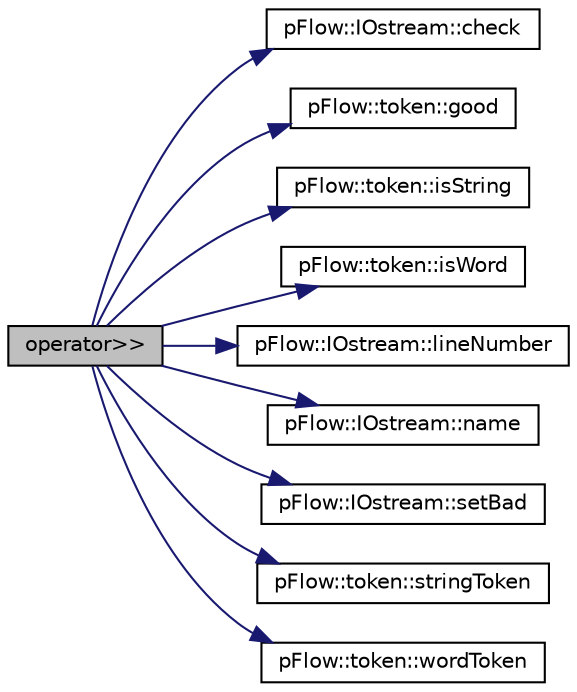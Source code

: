 digraph "operator&gt;&gt;"
{
 // LATEX_PDF_SIZE
  edge [fontname="Helvetica",fontsize="10",labelfontname="Helvetica",labelfontsize="10"];
  node [fontname="Helvetica",fontsize="10",shape=record];
  rankdir="LR";
  Node1 [label="operator\>\>",height=0.2,width=0.4,color="black", fillcolor="grey75", style="filled", fontcolor="black",tooltip=" "];
  Node1 -> Node2 [color="midnightblue",fontsize="10",style="solid",fontname="Helvetica"];
  Node2 [label="pFlow::IOstream::check",height=0.2,width=0.4,color="black", fillcolor="white", style="filled",URL="$classpFlow_1_1IOstream.html#a367eb3425fc4e8270e2aa961df8ac8a5",tooltip="Check IOstream status for given operation."];
  Node1 -> Node3 [color="midnightblue",fontsize="10",style="solid",fontname="Helvetica"];
  Node3 [label="pFlow::token::good",height=0.2,width=0.4,color="black", fillcolor="white", style="filled",URL="$classpFlow_1_1token.html#abdcc7f96f487faadc7769afcf58fe992",tooltip="True if token is not UNDEFINED or ERROR."];
  Node1 -> Node4 [color="midnightblue",fontsize="10",style="solid",fontname="Helvetica"];
  Node4 [label="pFlow::token::isString",height=0.2,width=0.4,color="black", fillcolor="white", style="filled",URL="$classpFlow_1_1token.html#abc9dc0708ec1aae2309621664fa8e5a4",tooltip="Token is STRING, VARIABLE or VERBATIM string."];
  Node1 -> Node5 [color="midnightblue",fontsize="10",style="solid",fontname="Helvetica"];
  Node5 [label="pFlow::token::isWord",height=0.2,width=0.4,color="black", fillcolor="white", style="filled",URL="$classpFlow_1_1token.html#ace6d5ecd2736d19990a7c12e0fe5a745",tooltip="Token is word or DIRECTIVE word."];
  Node1 -> Node6 [color="midnightblue",fontsize="10",style="solid",fontname="Helvetica"];
  Node6 [label="pFlow::IOstream::lineNumber",height=0.2,width=0.4,color="black", fillcolor="white", style="filled",URL="$classpFlow_1_1IOstream.html#a607efe5fb94edbe4cfa890c4907e76c3",tooltip="Const access to the current stream line number."];
  Node1 -> Node7 [color="midnightblue",fontsize="10",style="solid",fontname="Helvetica"];
  Node7 [label="pFlow::IOstream::name",height=0.2,width=0.4,color="black", fillcolor="white", style="filled",URL="$classpFlow_1_1IOstream.html#ac9b54653d0ec63ee05f64a185437b335",tooltip="Return the name of the stream."];
  Node1 -> Node8 [color="midnightblue",fontsize="10",style="solid",fontname="Helvetica"];
  Node8 [label="pFlow::IOstream::setBad",height=0.2,width=0.4,color="black", fillcolor="white", style="filled",URL="$classpFlow_1_1IOstream.html#a638b33dd25b3cd8ea7e846f04fd6a6a3",tooltip="Set stream to be bad."];
  Node1 -> Node9 [color="midnightblue",fontsize="10",style="solid",fontname="Helvetica"];
  Node9 [label="pFlow::token::stringToken",height=0.2,width=0.4,color="black", fillcolor="white", style="filled",URL="$classpFlow_1_1token.html#aa81aefc6aea3503b1eb4aefbafc8d0bc",tooltip="Return const reference to the string contents."];
  Node1 -> Node10 [color="midnightblue",fontsize="10",style="solid",fontname="Helvetica"];
  Node10 [label="pFlow::token::wordToken",height=0.2,width=0.4,color="black", fillcolor="white", style="filled",URL="$classpFlow_1_1token.html#a8658f0b0a04ffdb6e74c5af4ca27edf1",tooltip="Return const reference to the word contents."];
}
